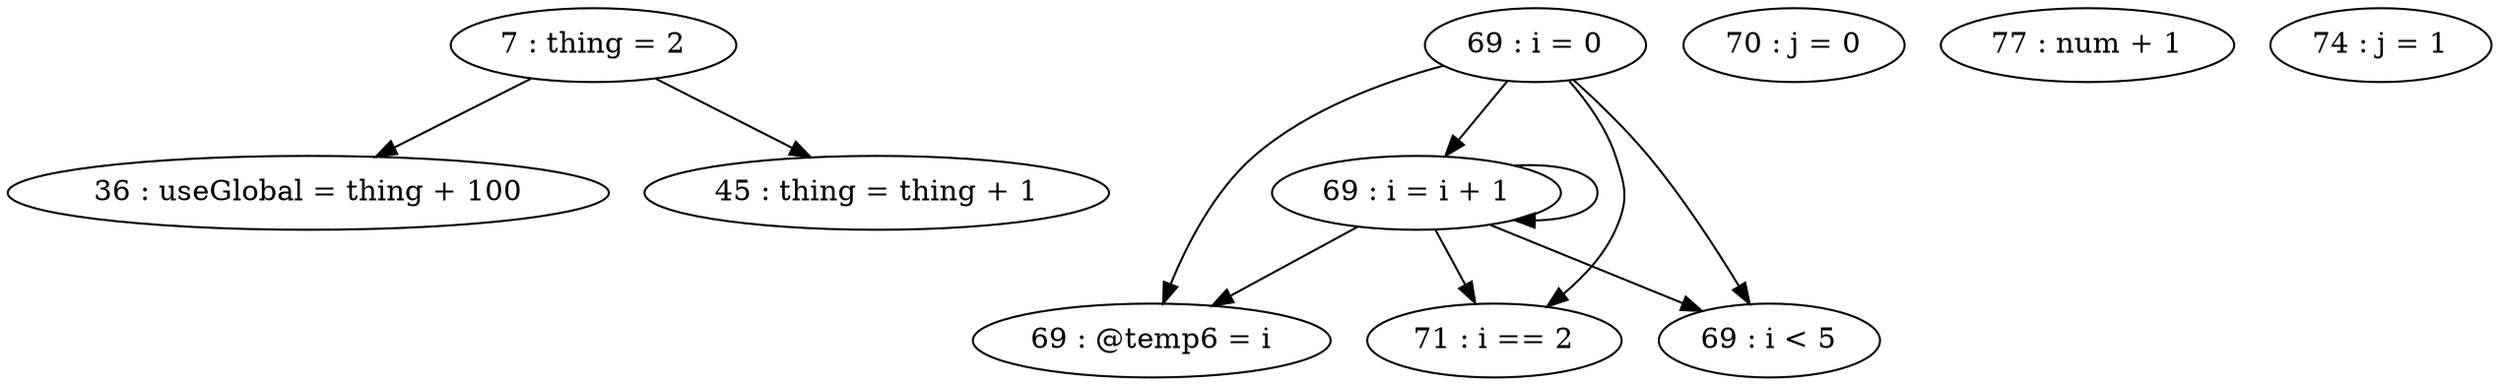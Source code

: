 digraph G {
"7 : thing = 2"
"7 : thing = 2" -> "36 : useGlobal = thing + 100"
"7 : thing = 2" -> "45 : thing = thing + 1"
"69 : i = 0"
"69 : i = 0" -> "69 : @temp6 = i"
"69 : i = 0" -> "69 : i = i + 1"
"69 : i = 0" -> "71 : i == 2"
"69 : i = 0" -> "69 : i < 5"
"69 : i < 5"
"70 : j = 0"
"71 : i == 2"
"77 : num + 1"
"74 : j = 1"
"69 : @temp6 = i"
"69 : i = i + 1"
"69 : i = i + 1" -> "69 : @temp6 = i"
"69 : i = i + 1" -> "69 : i = i + 1"
"69 : i = i + 1" -> "71 : i == 2"
"69 : i = i + 1" -> "69 : i < 5"
}